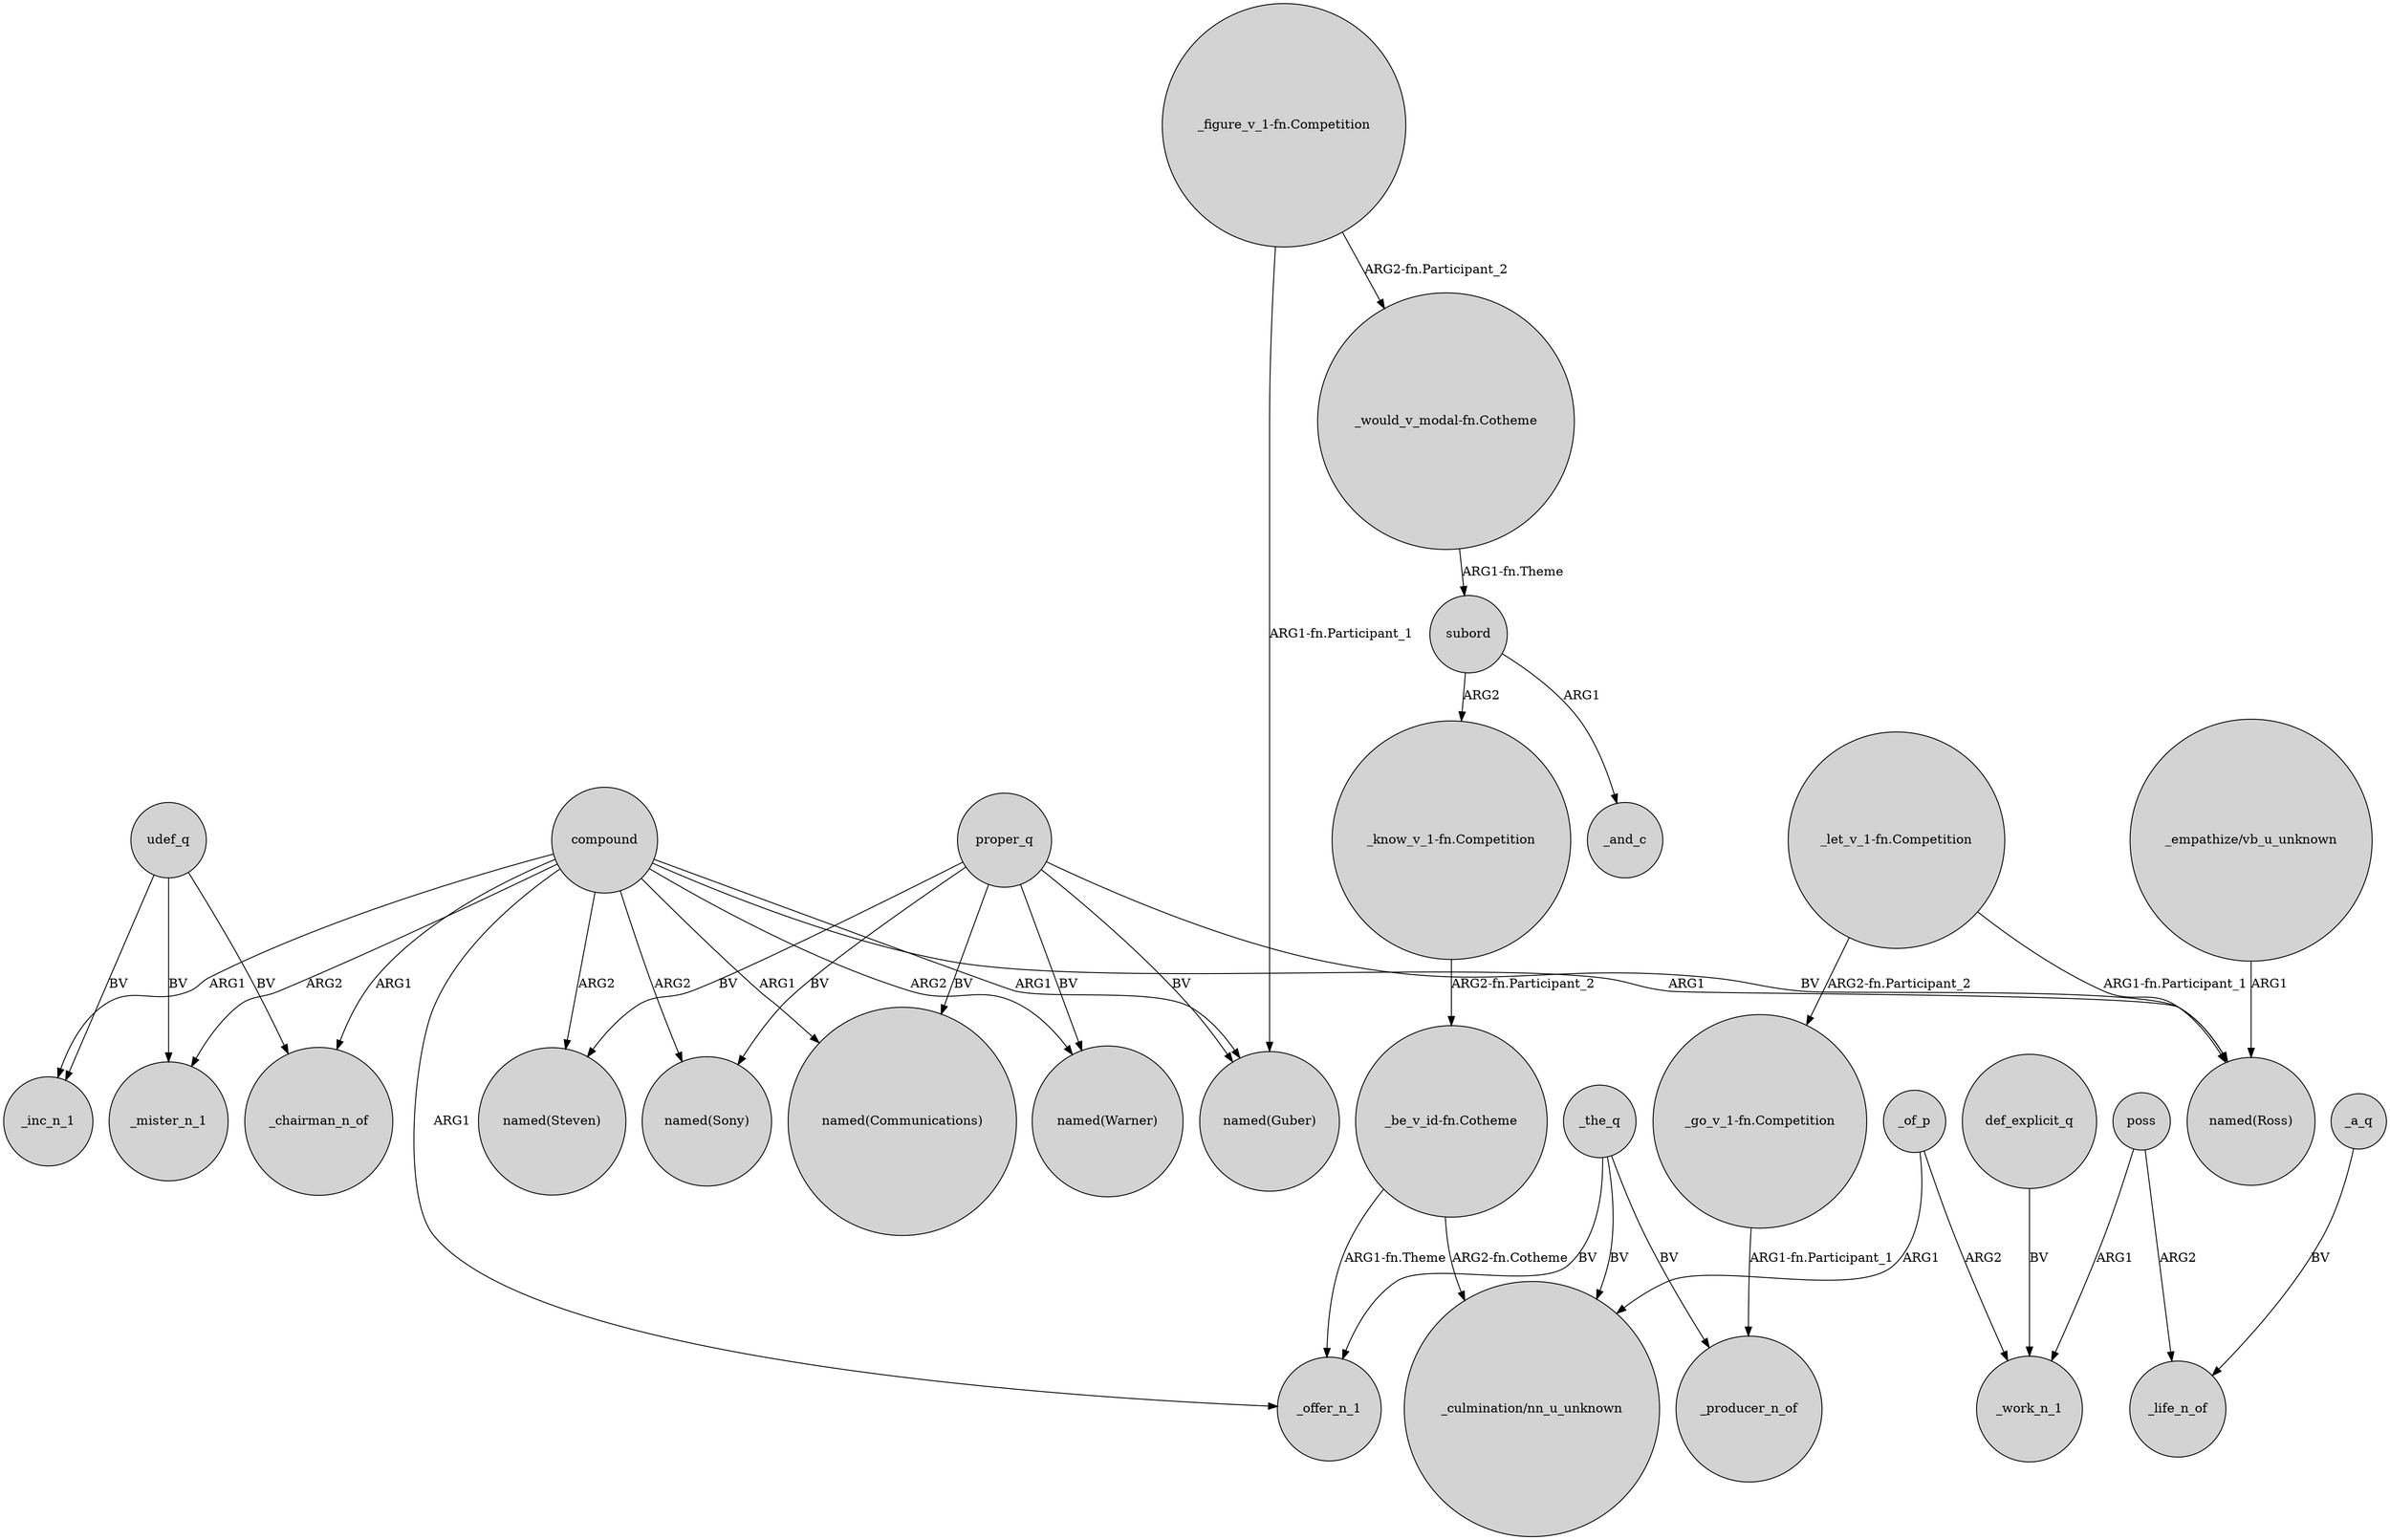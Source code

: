 digraph {
	node [shape=circle style=filled]
	compound -> _mister_n_1 [label=ARG2]
	proper_q -> "named(Communications)" [label=BV]
	"_figure_v_1-fn.Competition" -> "_would_v_modal-fn.Cotheme" [label="ARG2-fn.Participant_2"]
	udef_q -> _chairman_n_of [label=BV]
	compound -> "named(Communications)" [label=ARG1]
	"_let_v_1-fn.Competition" -> "named(Ross)" [label="ARG1-fn.Participant_1"]
	compound -> "named(Ross)" [label=ARG1]
	_of_p -> _work_n_1 [label=ARG2]
	proper_q -> "named(Steven)" [label=BV]
	udef_q -> _mister_n_1 [label=BV]
	compound -> _inc_n_1 [label=ARG1]
	compound -> _offer_n_1 [label=ARG1]
	proper_q -> "named(Sony)" [label=BV]
	_the_q -> "_culmination/nn_u_unknown" [label=BV]
	_a_q -> _life_n_of [label=BV]
	udef_q -> _inc_n_1 [label=BV]
	subord -> "_know_v_1-fn.Competition" [label=ARG2]
	proper_q -> "named(Ross)" [label=BV]
	poss -> _work_n_1 [label=ARG1]
	_the_q -> _producer_n_of [label=BV]
	"_be_v_id-fn.Cotheme" -> "_culmination/nn_u_unknown" [label="ARG2-fn.Cotheme"]
	compound -> "named(Warner)" [label=ARG2]
	compound -> _chairman_n_of [label=ARG1]
	"_go_v_1-fn.Competition" -> _producer_n_of [label="ARG1-fn.Participant_1"]
	_of_p -> "_culmination/nn_u_unknown" [label=ARG1]
	_the_q -> _offer_n_1 [label=BV]
	"_be_v_id-fn.Cotheme" -> _offer_n_1 [label="ARG1-fn.Theme"]
	proper_q -> "named(Guber)" [label=BV]
	proper_q -> "named(Warner)" [label=BV]
	"_let_v_1-fn.Competition" -> "_go_v_1-fn.Competition" [label="ARG2-fn.Participant_2"]
	"_would_v_modal-fn.Cotheme" -> subord [label="ARG1-fn.Theme"]
	poss -> _life_n_of [label=ARG2]
	compound -> "named(Steven)" [label=ARG2]
	"_know_v_1-fn.Competition" -> "_be_v_id-fn.Cotheme" [label="ARG2-fn.Participant_2"]
	compound -> "named(Sony)" [label=ARG2]
	"_figure_v_1-fn.Competition" -> "named(Guber)" [label="ARG1-fn.Participant_1"]
	"_empathize/vb_u_unknown" -> "named(Ross)" [label=ARG1]
	subord -> _and_c [label=ARG1]
	def_explicit_q -> _work_n_1 [label=BV]
	compound -> "named(Guber)" [label=ARG1]
}
